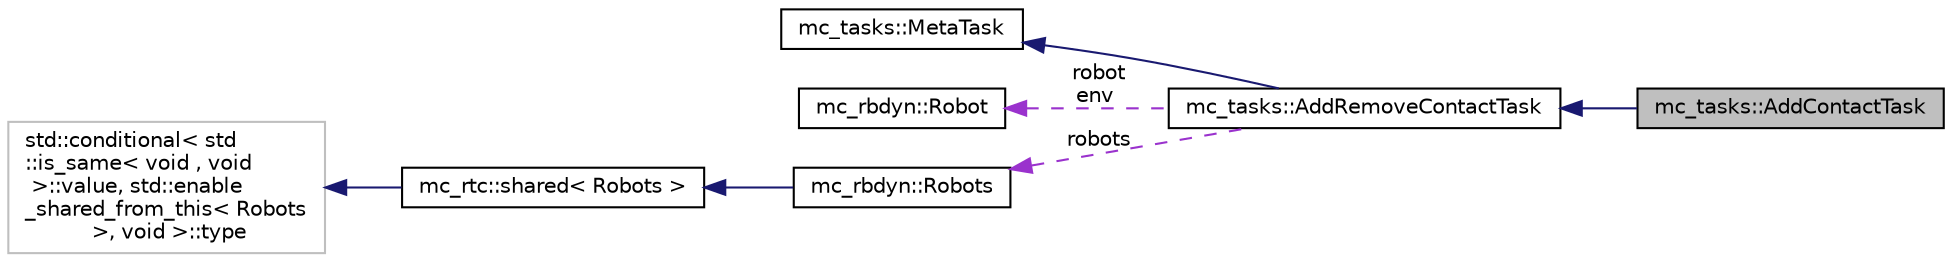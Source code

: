 digraph "mc_tasks::AddContactTask"
{
 // INTERACTIVE_SVG=YES
  edge [fontname="Helvetica",fontsize="10",labelfontname="Helvetica",labelfontsize="10"];
  node [fontname="Helvetica",fontsize="10",shape=record];
  rankdir="LR";
  Node3 [label="mc_tasks::AddContactTask",height=0.2,width=0.4,color="black", fillcolor="grey75", style="filled", fontcolor="black"];
  Node4 -> Node3 [dir="back",color="midnightblue",fontsize="10",style="solid",fontname="Helvetica"];
  Node4 [label="mc_tasks::AddRemoveContactTask",height=0.2,width=0.4,color="black", fillcolor="white", style="filled",URL="$structmc__tasks_1_1AddRemoveContactTask.html",tooltip="Add or remove a contact. "];
  Node5 -> Node4 [dir="back",color="midnightblue",fontsize="10",style="solid",fontname="Helvetica"];
  Node5 [label="mc_tasks::MetaTask",height=0.2,width=0.4,color="black", fillcolor="white", style="filled",URL="$structmc__tasks_1_1MetaTask.html",tooltip="Represents a generic task. "];
  Node6 -> Node4 [dir="back",color="darkorchid3",fontsize="10",style="dashed",label=" robot\nenv" ,fontname="Helvetica"];
  Node6 [label="mc_rbdyn::Robot",height=0.2,width=0.4,color="black", fillcolor="white", style="filled",URL="$structmc__rbdyn_1_1Robot.html"];
  Node7 -> Node4 [dir="back",color="darkorchid3",fontsize="10",style="dashed",label=" robots" ,fontname="Helvetica"];
  Node7 [label="mc_rbdyn::Robots",height=0.2,width=0.4,color="black", fillcolor="white", style="filled",URL="$structmc__rbdyn_1_1Robots.html"];
  Node8 -> Node7 [dir="back",color="midnightblue",fontsize="10",style="solid",fontname="Helvetica"];
  Node8 [label="mc_rtc::shared\< Robots \>",height=0.2,width=0.4,color="black", fillcolor="white", style="filled",URL="$structmc__rtc_1_1shared.html"];
  Node9 -> Node8 [dir="back",color="midnightblue",fontsize="10",style="solid",fontname="Helvetica"];
  Node9 [label="std::conditional\< std\l::is_same\< void , void\l \>::value, std::enable\l_shared_from_this\< Robots\l  \>, void  \>::type",height=0.2,width=0.4,color="grey75", fillcolor="white", style="filled"];
}
